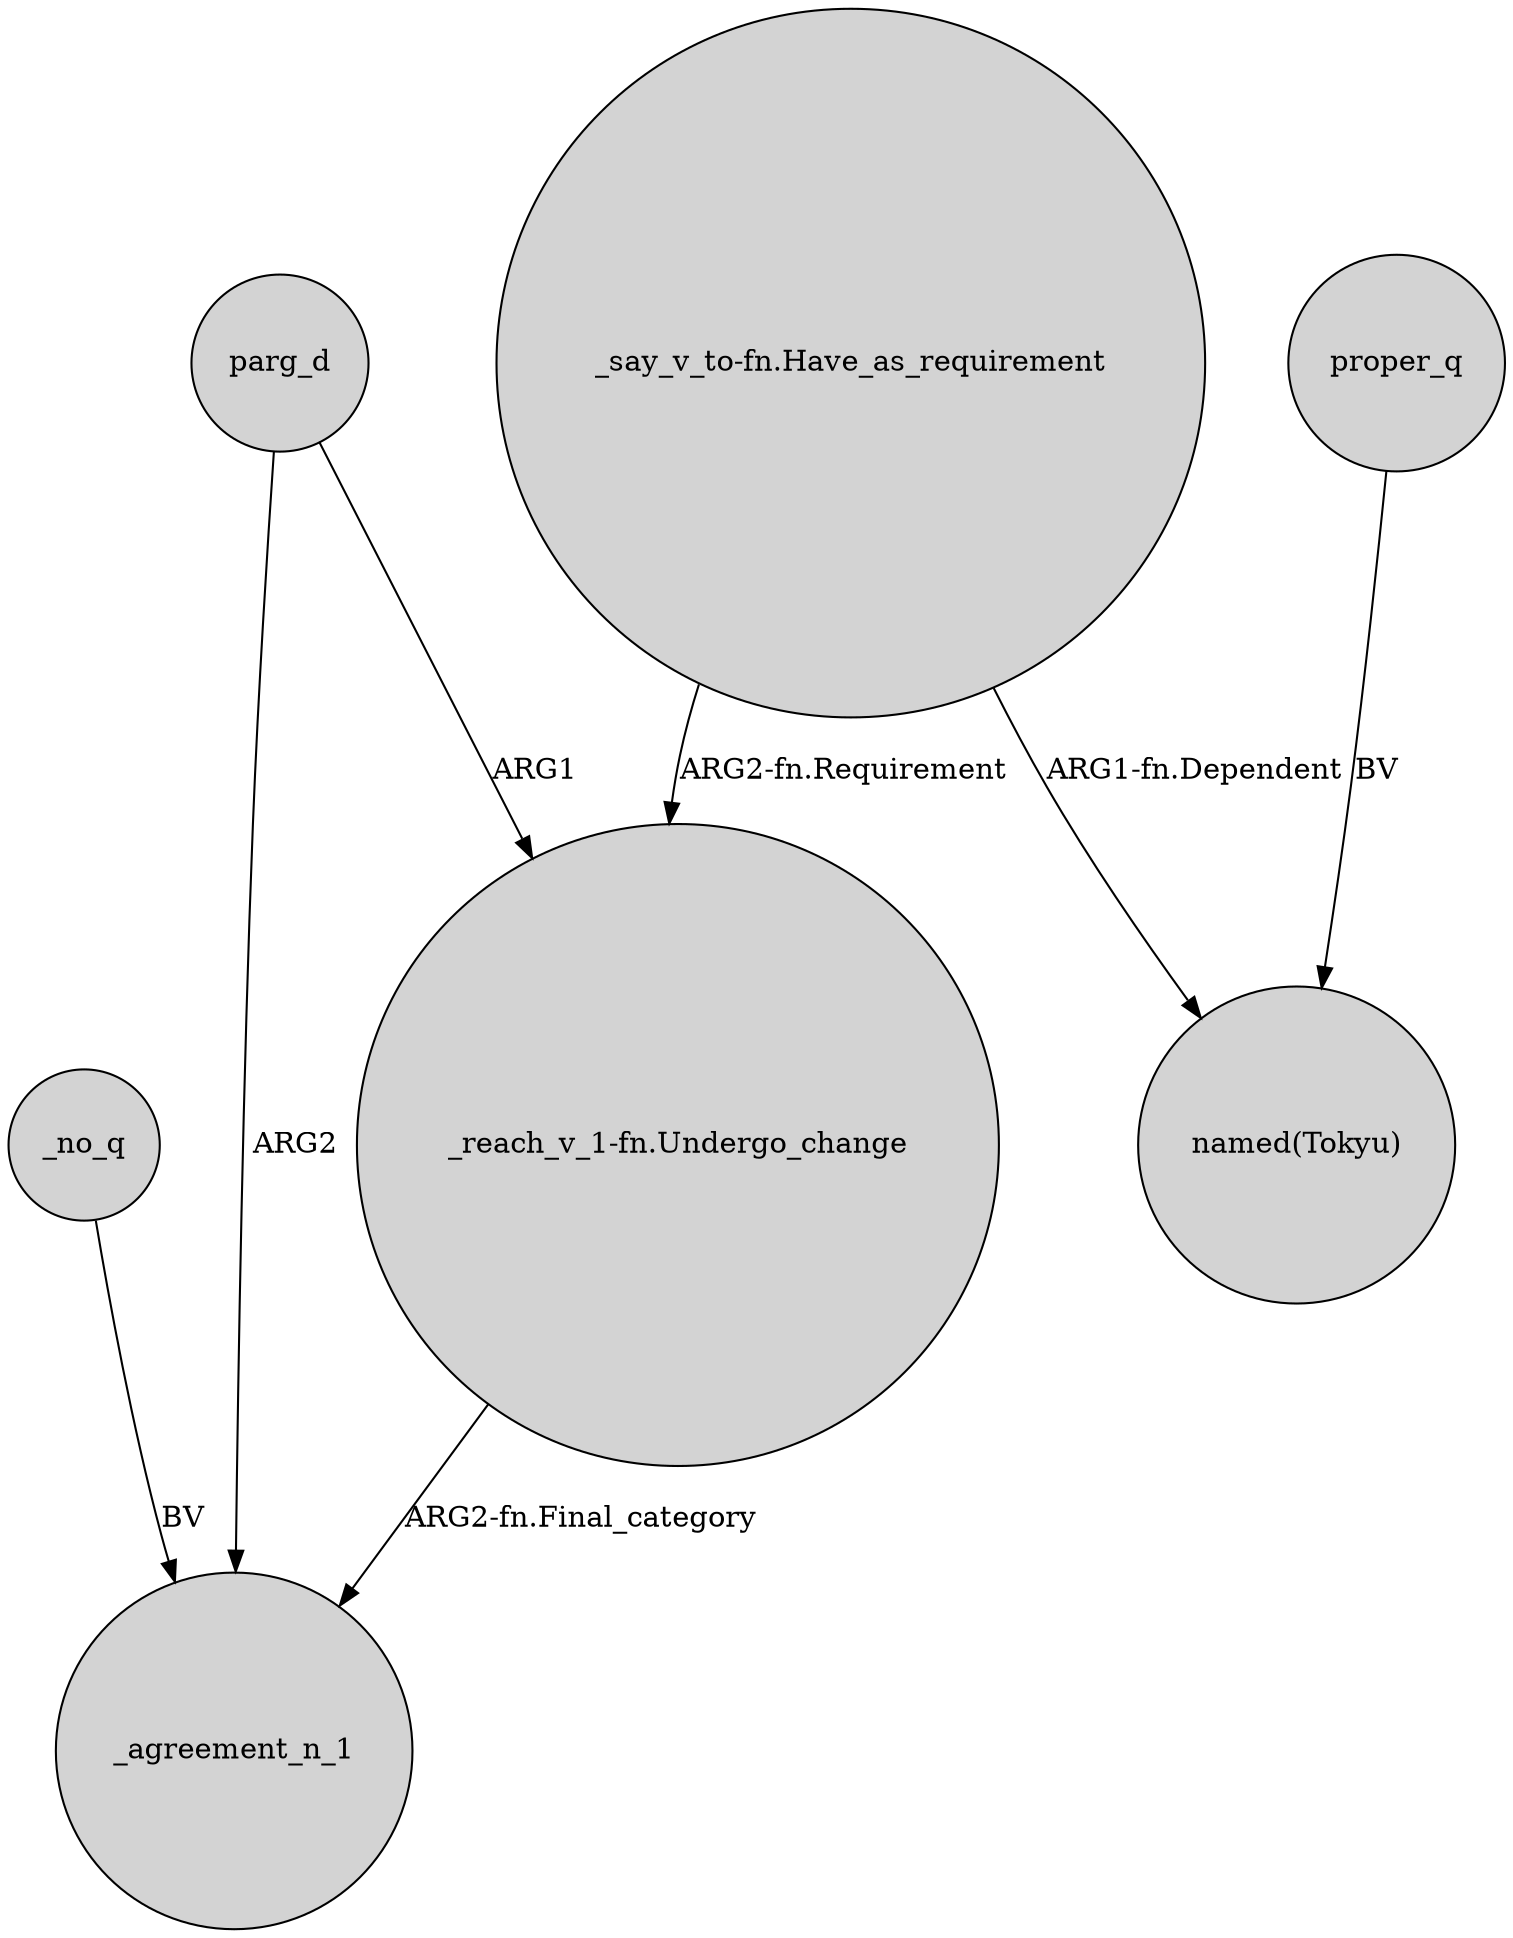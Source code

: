 digraph {
	node [shape=circle style=filled]
	"_reach_v_1-fn.Undergo_change" -> _agreement_n_1 [label="ARG2-fn.Final_category"]
	proper_q -> "named(Tokyu)" [label=BV]
	_no_q -> _agreement_n_1 [label=BV]
	parg_d -> _agreement_n_1 [label=ARG2]
	"_say_v_to-fn.Have_as_requirement" -> "_reach_v_1-fn.Undergo_change" [label="ARG2-fn.Requirement"]
	"_say_v_to-fn.Have_as_requirement" -> "named(Tokyu)" [label="ARG1-fn.Dependent"]
	parg_d -> "_reach_v_1-fn.Undergo_change" [label=ARG1]
}
